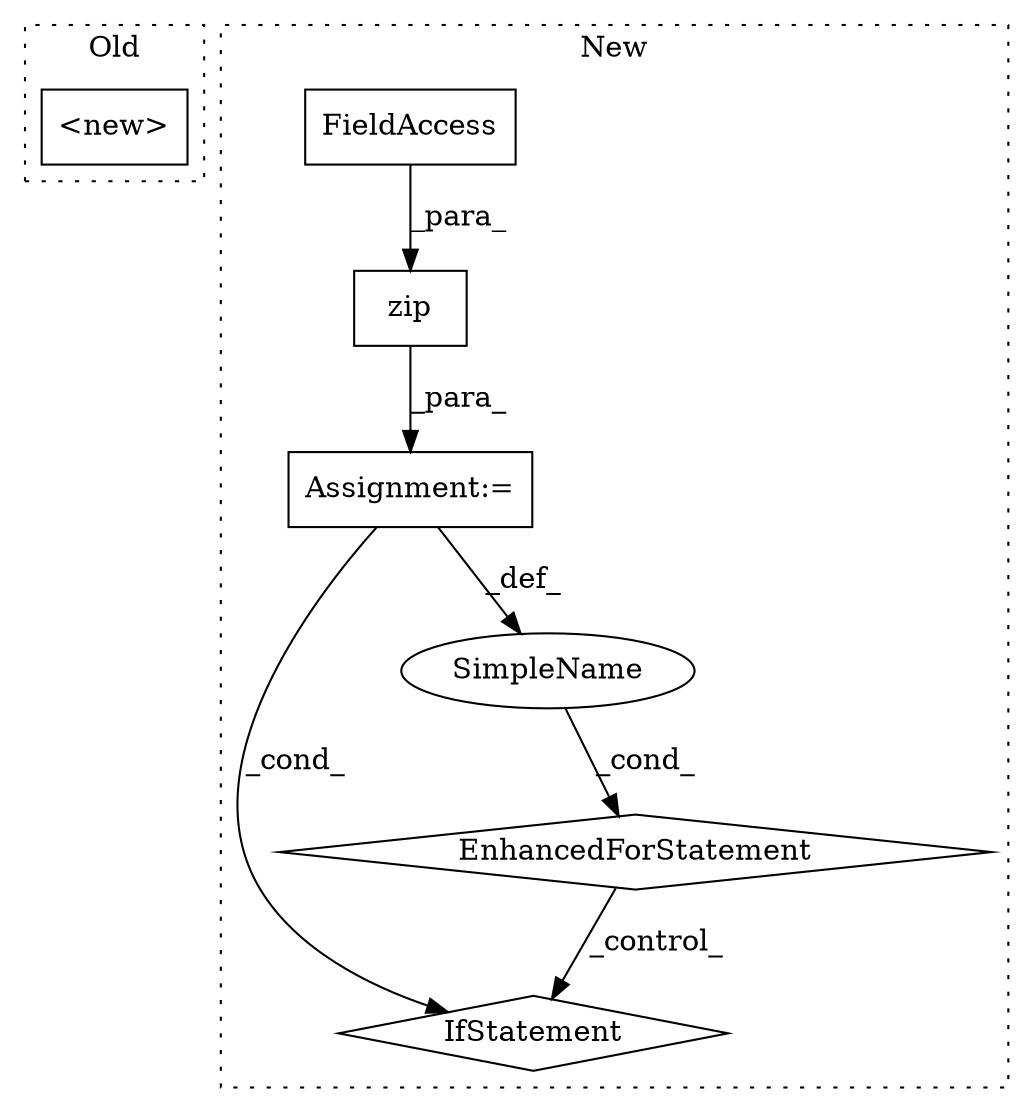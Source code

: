 digraph G {
subgraph cluster0 {
1 [label="<new>" a="46" s="5144,5169" l="6,2" shape="box"];
label = "Old";
style="dotted";
}
subgraph cluster1 {
2 [label="zip" a="32" s="827,872" l="4,1" shape="box"];
3 [label="Assignment:=" a="7" s="753,873" l="66,2" shape="box"];
4 [label="FieldAccess" a="22" s="848" l="24" shape="box"];
5 [label="EnhancedForStatement" a="70" s="753,873" l="66,2" shape="diamond"];
6 [label="IfStatement" a="25" s="883,908" l="4,2" shape="diamond"];
7 [label="SimpleName" a="42" s="823" l="1" shape="ellipse"];
label = "New";
style="dotted";
}
2 -> 3 [label="_para_"];
3 -> 7 [label="_def_"];
3 -> 6 [label="_cond_"];
4 -> 2 [label="_para_"];
5 -> 6 [label="_control_"];
7 -> 5 [label="_cond_"];
}